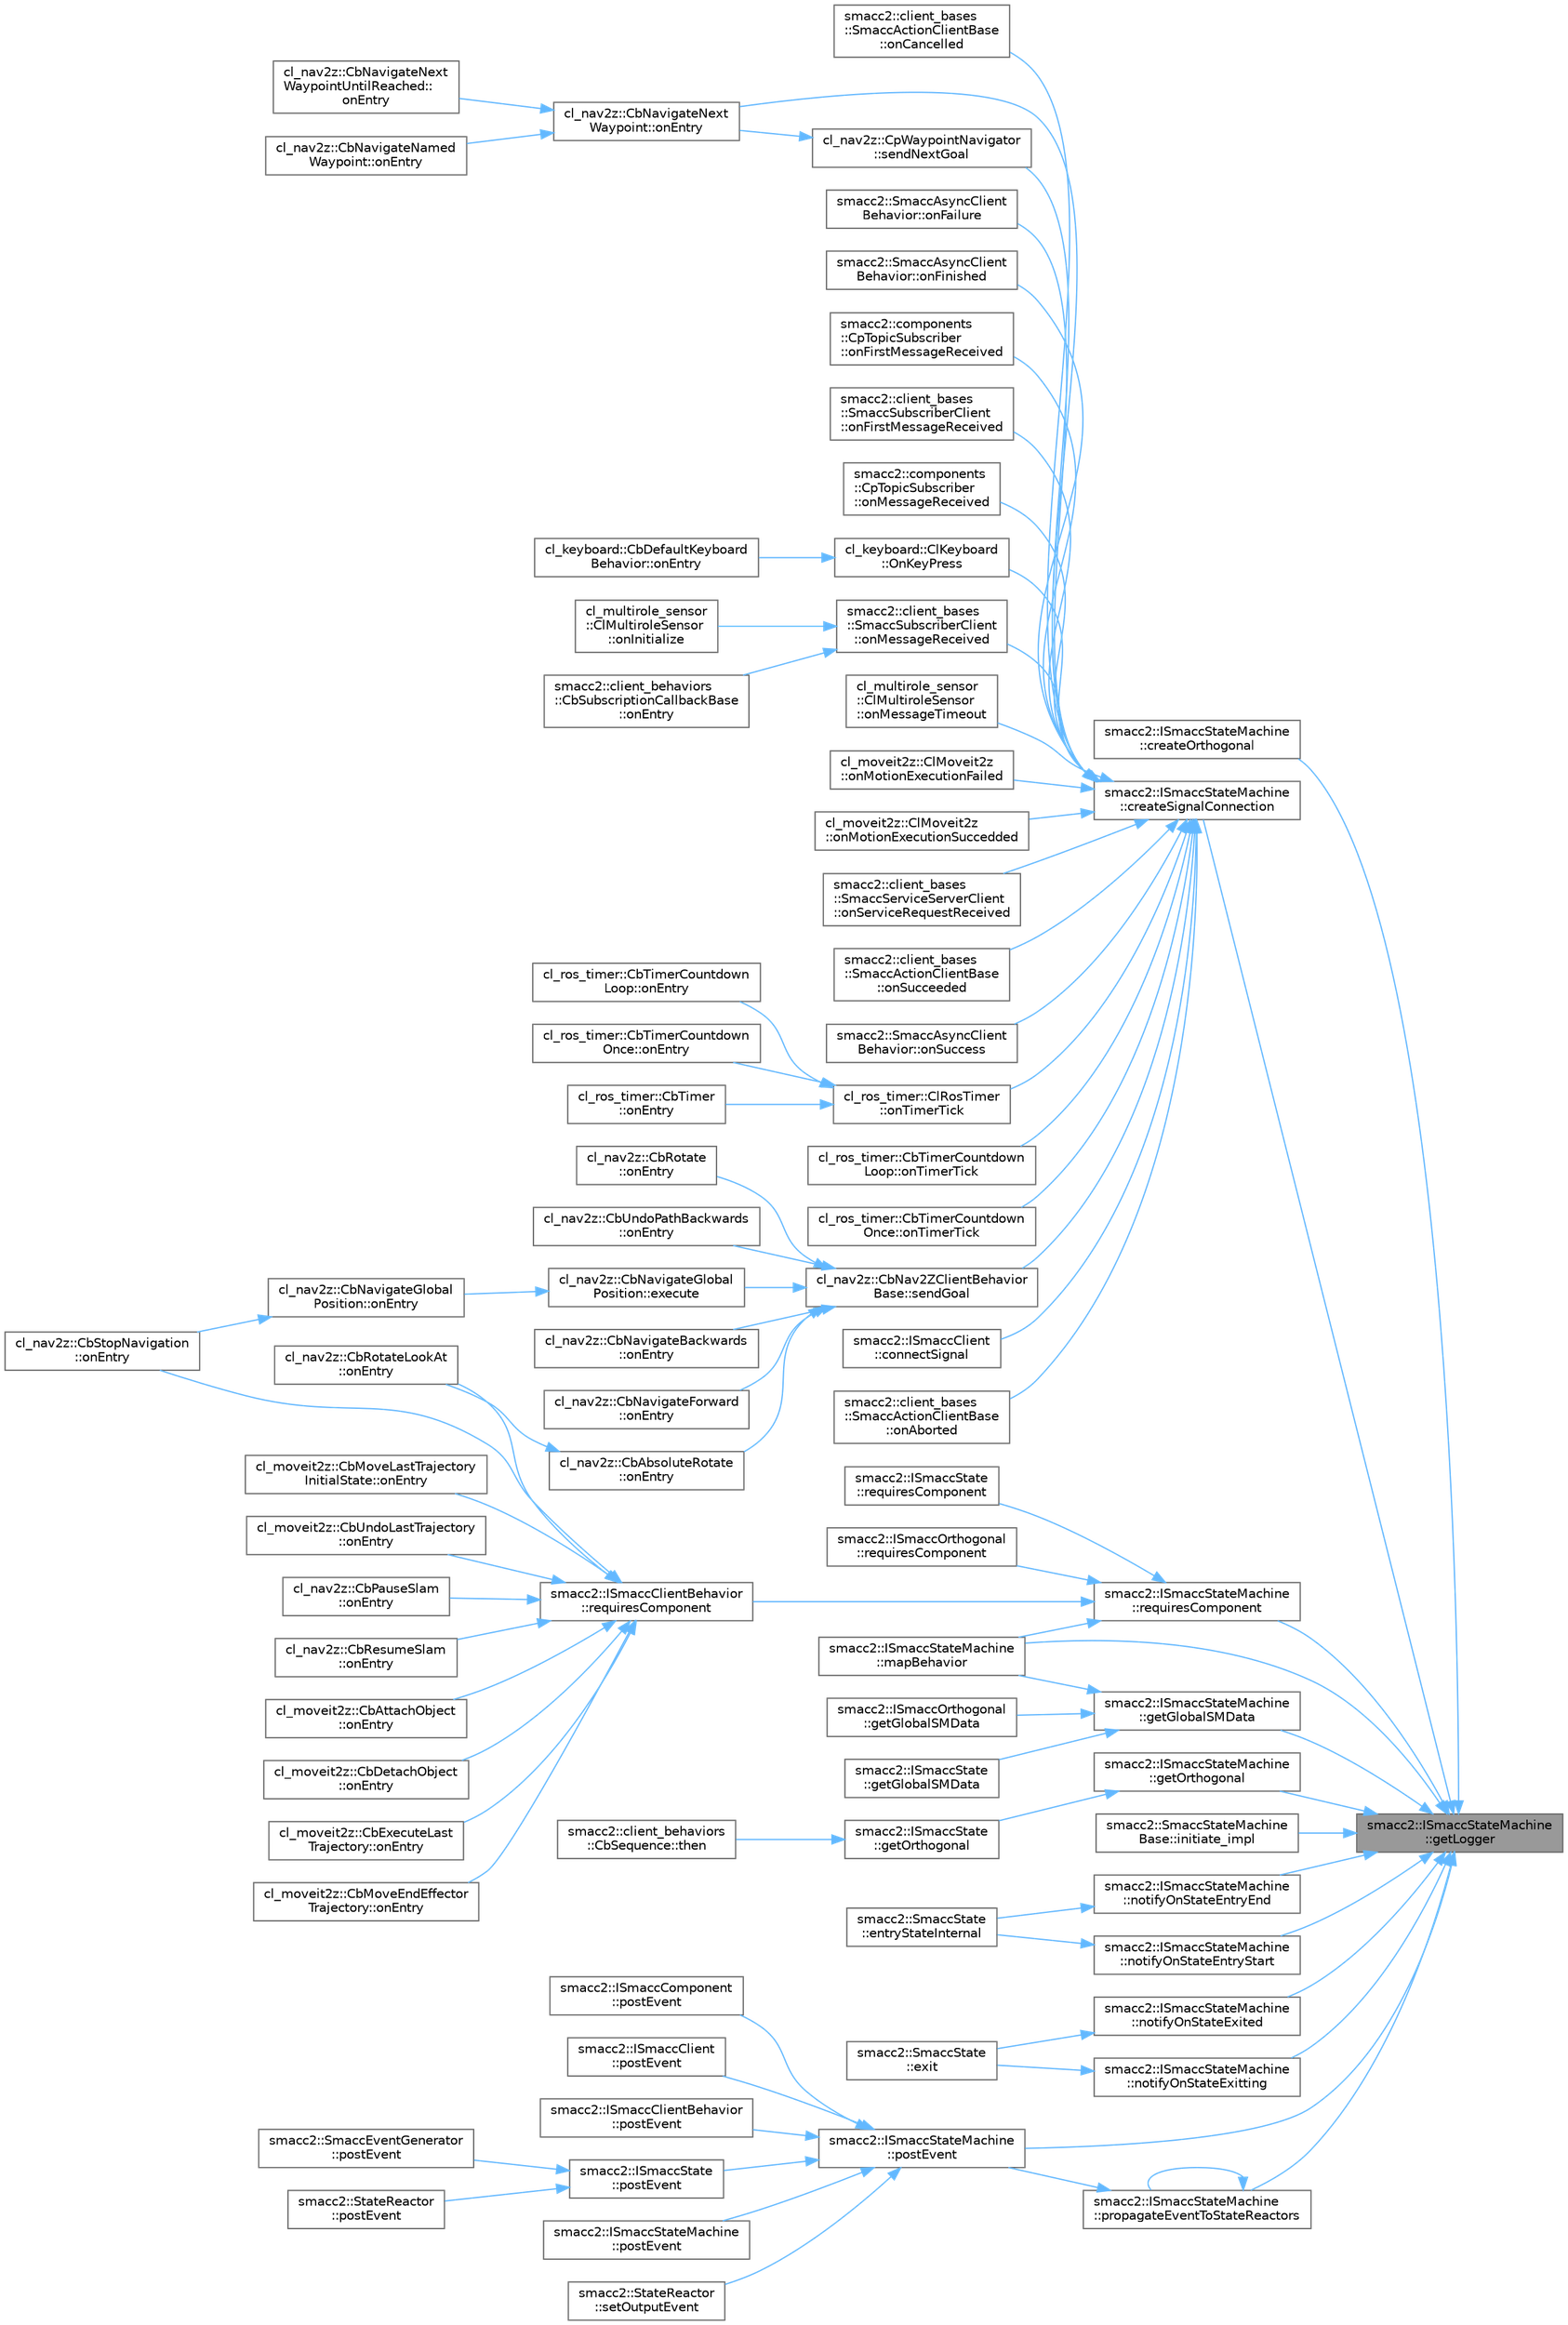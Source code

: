 digraph "smacc2::ISmaccStateMachine::getLogger"
{
 // LATEX_PDF_SIZE
  bgcolor="transparent";
  edge [fontname=Helvetica,fontsize=10,labelfontname=Helvetica,labelfontsize=10];
  node [fontname=Helvetica,fontsize=10,shape=box,height=0.2,width=0.4];
  rankdir="RL";
  Node1 [label="smacc2::ISmaccStateMachine\l::getLogger",height=0.2,width=0.4,color="gray40", fillcolor="grey60", style="filled", fontcolor="black",tooltip=" "];
  Node1 -> Node2 [dir="back",color="steelblue1",style="solid"];
  Node2 [label="smacc2::ISmaccStateMachine\l::createOrthogonal",height=0.2,width=0.4,color="grey40", fillcolor="white", style="filled",URL="$classsmacc2_1_1ISmaccStateMachine.html#a8c25c07a2f7f9eb9353df0993657305a",tooltip=" "];
  Node1 -> Node3 [dir="back",color="steelblue1",style="solid"];
  Node3 [label="smacc2::ISmaccStateMachine\l::createSignalConnection",height=0.2,width=0.4,color="grey40", fillcolor="white", style="filled",URL="$classsmacc2_1_1ISmaccStateMachine.html#a25f13e947197c61b66c12cf58ee351d5",tooltip=" "];
  Node3 -> Node4 [dir="back",color="steelblue1",style="solid"];
  Node4 [label="smacc2::ISmaccClient\l::connectSignal",height=0.2,width=0.4,color="grey40", fillcolor="white", style="filled",URL="$classsmacc2_1_1ISmaccClient.html#ac0680af4bb4c9f7e1b07a4ca866fb5e7",tooltip=" "];
  Node3 -> Node5 [dir="back",color="steelblue1",style="solid"];
  Node5 [label="smacc2::client_bases\l::SmaccActionClientBase\l::onAborted",height=0.2,width=0.4,color="grey40", fillcolor="white", style="filled",URL="$classsmacc2_1_1client__bases_1_1SmaccActionClientBase.html#a1d9dcf6e7552644a1009f9d5cdc7157b",tooltip=" "];
  Node3 -> Node6 [dir="back",color="steelblue1",style="solid"];
  Node6 [label="smacc2::client_bases\l::SmaccActionClientBase\l::onCancelled",height=0.2,width=0.4,color="grey40", fillcolor="white", style="filled",URL="$classsmacc2_1_1client__bases_1_1SmaccActionClientBase.html#ad10aab26b6ed355f8088a10ba234a16d",tooltip=" "];
  Node3 -> Node7 [dir="back",color="steelblue1",style="solid"];
  Node7 [label="cl_nav2z::CbNavigateNext\lWaypoint::onEntry",height=0.2,width=0.4,color="grey40", fillcolor="white", style="filled",URL="$classcl__nav2z_1_1CbNavigateNextWaypoint.html#ac546e1622eb9894228846b814e48afea",tooltip=" "];
  Node7 -> Node8 [dir="back",color="steelblue1",style="solid"];
  Node8 [label="cl_nav2z::CbNavigateNamed\lWaypoint::onEntry",height=0.2,width=0.4,color="grey40", fillcolor="white", style="filled",URL="$classcl__nav2z_1_1CbNavigateNamedWaypoint.html#a08fc01469398220c035e7c3fac4ae598",tooltip=" "];
  Node7 -> Node9 [dir="back",color="steelblue1",style="solid"];
  Node9 [label="cl_nav2z::CbNavigateNext\lWaypointUntilReached::\lonEntry",height=0.2,width=0.4,color="grey40", fillcolor="white", style="filled",URL="$classcl__nav2z_1_1CbNavigateNextWaypointUntilReached.html#a8768836e087f12cbb477aa509e28a947",tooltip=" "];
  Node3 -> Node10 [dir="back",color="steelblue1",style="solid"];
  Node10 [label="smacc2::SmaccAsyncClient\lBehavior::onFailure",height=0.2,width=0.4,color="grey40", fillcolor="white", style="filled",URL="$classsmacc2_1_1SmaccAsyncClientBehavior.html#a5d817837a744a9dcb521dd9ffc0c09ed",tooltip=" "];
  Node3 -> Node11 [dir="back",color="steelblue1",style="solid"];
  Node11 [label="smacc2::SmaccAsyncClient\lBehavior::onFinished",height=0.2,width=0.4,color="grey40", fillcolor="white", style="filled",URL="$classsmacc2_1_1SmaccAsyncClientBehavior.html#a69d58683dda527f1e1ec0c11d05902a8",tooltip=" "];
  Node3 -> Node12 [dir="back",color="steelblue1",style="solid"];
  Node12 [label="smacc2::components\l::CpTopicSubscriber\l::onFirstMessageReceived",height=0.2,width=0.4,color="grey40", fillcolor="white", style="filled",URL="$classsmacc2_1_1components_1_1CpTopicSubscriber.html#aa4006bd5ef4b77baa94424c492bd07c3",tooltip=" "];
  Node3 -> Node13 [dir="back",color="steelblue1",style="solid"];
  Node13 [label="smacc2::client_bases\l::SmaccSubscriberClient\l::onFirstMessageReceived",height=0.2,width=0.4,color="grey40", fillcolor="white", style="filled",URL="$classsmacc2_1_1client__bases_1_1SmaccSubscriberClient.html#a2003cefbb3fe68be86e5daeba14d3ecb",tooltip=" "];
  Node3 -> Node14 [dir="back",color="steelblue1",style="solid"];
  Node14 [label="cl_keyboard::ClKeyboard\l::OnKeyPress",height=0.2,width=0.4,color="grey40", fillcolor="white", style="filled",URL="$classcl__keyboard_1_1ClKeyboard.html#ae9f4a6dc1ce18397394a432826970baa",tooltip=" "];
  Node14 -> Node15 [dir="back",color="steelblue1",style="solid"];
  Node15 [label="cl_keyboard::CbDefaultKeyboard\lBehavior::onEntry",height=0.2,width=0.4,color="grey40", fillcolor="white", style="filled",URL="$classcl__keyboard_1_1CbDefaultKeyboardBehavior.html#a06e49d8c78aeffecf74c27b05f529a3a",tooltip=" "];
  Node3 -> Node16 [dir="back",color="steelblue1",style="solid"];
  Node16 [label="smacc2::components\l::CpTopicSubscriber\l::onMessageReceived",height=0.2,width=0.4,color="grey40", fillcolor="white", style="filled",URL="$classsmacc2_1_1components_1_1CpTopicSubscriber.html#a485756a35bdf09bcbc55bc3d7fd036c0",tooltip=" "];
  Node3 -> Node17 [dir="back",color="steelblue1",style="solid"];
  Node17 [label="smacc2::client_bases\l::SmaccSubscriberClient\l::onMessageReceived",height=0.2,width=0.4,color="grey40", fillcolor="white", style="filled",URL="$classsmacc2_1_1client__bases_1_1SmaccSubscriberClient.html#a1a91b6043e8a00862fd505ee7d8d86f6",tooltip=" "];
  Node17 -> Node18 [dir="back",color="steelblue1",style="solid"];
  Node18 [label="smacc2::client_behaviors\l::CbSubscriptionCallbackBase\l::onEntry",height=0.2,width=0.4,color="grey40", fillcolor="white", style="filled",URL="$classsmacc2_1_1client__behaviors_1_1CbSubscriptionCallbackBase.html#a6012d64247d5ccd219984a527a52cf86",tooltip=" "];
  Node17 -> Node19 [dir="back",color="steelblue1",style="solid"];
  Node19 [label="cl_multirole_sensor\l::ClMultiroleSensor\l::onInitialize",height=0.2,width=0.4,color="grey40", fillcolor="white", style="filled",URL="$classcl__multirole__sensor_1_1ClMultiroleSensor.html#ad929536dd86df76612202a7221c72a4e",tooltip=" "];
  Node3 -> Node20 [dir="back",color="steelblue1",style="solid"];
  Node20 [label="cl_multirole_sensor\l::ClMultiroleSensor\l::onMessageTimeout",height=0.2,width=0.4,color="grey40", fillcolor="white", style="filled",URL="$classcl__multirole__sensor_1_1ClMultiroleSensor.html#a6b999987a7e94df7281ebedfa00962ad",tooltip=" "];
  Node3 -> Node21 [dir="back",color="steelblue1",style="solid"];
  Node21 [label="cl_moveit2z::ClMoveit2z\l::onMotionExecutionFailed",height=0.2,width=0.4,color="grey40", fillcolor="white", style="filled",URL="$classcl__moveit2z_1_1ClMoveit2z.html#a7a7c3f0ff43f10967da889f0ec908072",tooltip=" "];
  Node3 -> Node22 [dir="back",color="steelblue1",style="solid"];
  Node22 [label="cl_moveit2z::ClMoveit2z\l::onMotionExecutionSuccedded",height=0.2,width=0.4,color="grey40", fillcolor="white", style="filled",URL="$classcl__moveit2z_1_1ClMoveit2z.html#a1fbc14474f928c8d559c21cf69638c0b",tooltip=" "];
  Node3 -> Node23 [dir="back",color="steelblue1",style="solid"];
  Node23 [label="smacc2::client_bases\l::SmaccServiceServerClient\l::onServiceRequestReceived",height=0.2,width=0.4,color="grey40", fillcolor="white", style="filled",URL="$classsmacc2_1_1client__bases_1_1SmaccServiceServerClient.html#ad6941fbdc9035fab371a3dee40f91b50",tooltip=" "];
  Node3 -> Node24 [dir="back",color="steelblue1",style="solid"];
  Node24 [label="smacc2::client_bases\l::SmaccActionClientBase\l::onSucceeded",height=0.2,width=0.4,color="grey40", fillcolor="white", style="filled",URL="$classsmacc2_1_1client__bases_1_1SmaccActionClientBase.html#a6f37d69935254227c9f7572a54817e5a",tooltip=" "];
  Node3 -> Node25 [dir="back",color="steelblue1",style="solid"];
  Node25 [label="smacc2::SmaccAsyncClient\lBehavior::onSuccess",height=0.2,width=0.4,color="grey40", fillcolor="white", style="filled",URL="$classsmacc2_1_1SmaccAsyncClientBehavior.html#ab7828008901afb13199d8fce9ca5dea0",tooltip=" "];
  Node3 -> Node26 [dir="back",color="steelblue1",style="solid"];
  Node26 [label="cl_ros_timer::ClRosTimer\l::onTimerTick",height=0.2,width=0.4,color="grey40", fillcolor="white", style="filled",URL="$classcl__ros__timer_1_1ClRosTimer.html#a7edcc057bfb5a25fe0892755137dd8da",tooltip=" "];
  Node26 -> Node27 [dir="back",color="steelblue1",style="solid"];
  Node27 [label="cl_ros_timer::CbTimer\l::onEntry",height=0.2,width=0.4,color="grey40", fillcolor="white", style="filled",URL="$classcl__ros__timer_1_1CbTimer.html#aceba45e86271cf1b7333e2f42c246a38",tooltip=" "];
  Node26 -> Node28 [dir="back",color="steelblue1",style="solid"];
  Node28 [label="cl_ros_timer::CbTimerCountdown\lLoop::onEntry",height=0.2,width=0.4,color="grey40", fillcolor="white", style="filled",URL="$classcl__ros__timer_1_1CbTimerCountdownLoop.html#aa088f15db4fb2c307c86b30b2e1f7744",tooltip=" "];
  Node26 -> Node29 [dir="back",color="steelblue1",style="solid"];
  Node29 [label="cl_ros_timer::CbTimerCountdown\lOnce::onEntry",height=0.2,width=0.4,color="grey40", fillcolor="white", style="filled",URL="$classcl__ros__timer_1_1CbTimerCountdownOnce.html#a613662c4a4106ece0ce1dee198d1aba2",tooltip=" "];
  Node3 -> Node30 [dir="back",color="steelblue1",style="solid"];
  Node30 [label="cl_ros_timer::CbTimerCountdown\lLoop::onTimerTick",height=0.2,width=0.4,color="grey40", fillcolor="white", style="filled",URL="$classcl__ros__timer_1_1CbTimerCountdownLoop.html#ad251cc8444ca7070f64658bbb77e1275",tooltip=" "];
  Node3 -> Node31 [dir="back",color="steelblue1",style="solid"];
  Node31 [label="cl_ros_timer::CbTimerCountdown\lOnce::onTimerTick",height=0.2,width=0.4,color="grey40", fillcolor="white", style="filled",URL="$classcl__ros__timer_1_1CbTimerCountdownOnce.html#a1e20a8c9a9907db8a1d7dacf8c60ad27",tooltip=" "];
  Node3 -> Node32 [dir="back",color="steelblue1",style="solid"];
  Node32 [label="cl_nav2z::CbNav2ZClientBehavior\lBase::sendGoal",height=0.2,width=0.4,color="grey40", fillcolor="white", style="filled",URL="$classcl__nav2z_1_1CbNav2ZClientBehaviorBase.html#a1b4b0601a185ffc77453c1a5b35d21e0",tooltip=" "];
  Node32 -> Node33 [dir="back",color="steelblue1",style="solid"];
  Node33 [label="cl_nav2z::CbNavigateGlobal\lPosition::execute",height=0.2,width=0.4,color="grey40", fillcolor="white", style="filled",URL="$classcl__nav2z_1_1CbNavigateGlobalPosition.html#acc4b46d05935ce9f6afd3abc583d15d1",tooltip=" "];
  Node33 -> Node34 [dir="back",color="steelblue1",style="solid"];
  Node34 [label="cl_nav2z::CbNavigateGlobal\lPosition::onEntry",height=0.2,width=0.4,color="grey40", fillcolor="white", style="filled",URL="$classcl__nav2z_1_1CbNavigateGlobalPosition.html#a4d66c40d65ba439921e9b6fce8709ae3",tooltip=" "];
  Node34 -> Node35 [dir="back",color="steelblue1",style="solid"];
  Node35 [label="cl_nav2z::CbStopNavigation\l::onEntry",height=0.2,width=0.4,color="grey40", fillcolor="white", style="filled",URL="$classcl__nav2z_1_1CbStopNavigation.html#a7928708eb42b3ab14df5f280a5c86b1a",tooltip=" "];
  Node32 -> Node36 [dir="back",color="steelblue1",style="solid"];
  Node36 [label="cl_nav2z::CbAbsoluteRotate\l::onEntry",height=0.2,width=0.4,color="grey40", fillcolor="white", style="filled",URL="$classcl__nav2z_1_1CbAbsoluteRotate.html#a7a0d844c774290aa785c14a3e7d87f05",tooltip=" "];
  Node36 -> Node37 [dir="back",color="steelblue1",style="solid"];
  Node37 [label="cl_nav2z::CbRotateLookAt\l::onEntry",height=0.2,width=0.4,color="grey40", fillcolor="white", style="filled",URL="$classcl__nav2z_1_1CbRotateLookAt.html#a415f89642f17e9111647d2318ed9b053",tooltip=" "];
  Node32 -> Node38 [dir="back",color="steelblue1",style="solid"];
  Node38 [label="cl_nav2z::CbNavigateBackwards\l::onEntry",height=0.2,width=0.4,color="grey40", fillcolor="white", style="filled",URL="$classcl__nav2z_1_1CbNavigateBackwards.html#acef8d8088ab7c70d8cbdcbecbaae8f80",tooltip=" "];
  Node32 -> Node39 [dir="back",color="steelblue1",style="solid"];
  Node39 [label="cl_nav2z::CbNavigateForward\l::onEntry",height=0.2,width=0.4,color="grey40", fillcolor="white", style="filled",URL="$classcl__nav2z_1_1CbNavigateForward.html#ae56089851b4128ca0adeeb3c885770cf",tooltip=" "];
  Node32 -> Node40 [dir="back",color="steelblue1",style="solid"];
  Node40 [label="cl_nav2z::CbRotate\l::onEntry",height=0.2,width=0.4,color="grey40", fillcolor="white", style="filled",URL="$classcl__nav2z_1_1CbRotate.html#a73303c69ad571c99128374b7b9627154",tooltip=" "];
  Node32 -> Node41 [dir="back",color="steelblue1",style="solid"];
  Node41 [label="cl_nav2z::CbUndoPathBackwards\l::onEntry",height=0.2,width=0.4,color="grey40", fillcolor="white", style="filled",URL="$classcl__nav2z_1_1CbUndoPathBackwards.html#a91ca11650da3d18f9815794613f95644",tooltip=" "];
  Node3 -> Node42 [dir="back",color="steelblue1",style="solid"];
  Node42 [label="cl_nav2z::CpWaypointNavigator\l::sendNextGoal",height=0.2,width=0.4,color="grey40", fillcolor="white", style="filled",URL="$classcl__nav2z_1_1CpWaypointNavigator.html#a49a0d507b675a2c551a0095401ee24e5",tooltip=" "];
  Node42 -> Node7 [dir="back",color="steelblue1",style="solid"];
  Node1 -> Node43 [dir="back",color="steelblue1",style="solid"];
  Node43 [label="smacc2::ISmaccStateMachine\l::getGlobalSMData",height=0.2,width=0.4,color="grey40", fillcolor="white", style="filled",URL="$classsmacc2_1_1ISmaccStateMachine.html#a2047828666098a8271e3416e90c747b5",tooltip=" "];
  Node43 -> Node44 [dir="back",color="steelblue1",style="solid"];
  Node44 [label="smacc2::ISmaccOrthogonal\l::getGlobalSMData",height=0.2,width=0.4,color="grey40", fillcolor="white", style="filled",URL="$classsmacc2_1_1ISmaccOrthogonal.html#a8375c7479e15feb2d233e45bb0d9787d",tooltip=" "];
  Node43 -> Node45 [dir="back",color="steelblue1",style="solid"];
  Node45 [label="smacc2::ISmaccState\l::getGlobalSMData",height=0.2,width=0.4,color="grey40", fillcolor="white", style="filled",URL="$classsmacc2_1_1ISmaccState.html#a4f79e83e92e229510b280fb0ba7c007d",tooltip=" "];
  Node43 -> Node46 [dir="back",color="steelblue1",style="solid"];
  Node46 [label="smacc2::ISmaccStateMachine\l::mapBehavior",height=0.2,width=0.4,color="grey40", fillcolor="white", style="filled",URL="$classsmacc2_1_1ISmaccStateMachine.html#a68fe2295cd4cea26ef02e989c469010a",tooltip=" "];
  Node1 -> Node47 [dir="back",color="steelblue1",style="solid"];
  Node47 [label="smacc2::ISmaccStateMachine\l::getOrthogonal",height=0.2,width=0.4,color="grey40", fillcolor="white", style="filled",URL="$classsmacc2_1_1ISmaccStateMachine.html#a45b7a0ad7fb9e02ab13f3af8fb183f41",tooltip=" "];
  Node47 -> Node48 [dir="back",color="steelblue1",style="solid"];
  Node48 [label="smacc2::ISmaccState\l::getOrthogonal",height=0.2,width=0.4,color="grey40", fillcolor="white", style="filled",URL="$classsmacc2_1_1ISmaccState.html#aab04cff8d200dd9a5dfa07a2a1e0d868",tooltip=" "];
  Node48 -> Node49 [dir="back",color="steelblue1",style="solid"];
  Node49 [label="smacc2::client_behaviors\l::CbSequence::then",height=0.2,width=0.4,color="grey40", fillcolor="white", style="filled",URL="$classsmacc2_1_1client__behaviors_1_1CbSequence.html#a07f48648d17f7ea617f9a5a3fd3963e3",tooltip=" "];
  Node1 -> Node50 [dir="back",color="steelblue1",style="solid"];
  Node50 [label="smacc2::SmaccStateMachine\lBase::initiate_impl",height=0.2,width=0.4,color="grey40", fillcolor="white", style="filled",URL="$structsmacc2_1_1SmaccStateMachineBase.html#acecb747418bcdb3781589e48bd781b3d",tooltip=" "];
  Node1 -> Node46 [dir="back",color="steelblue1",style="solid"];
  Node1 -> Node51 [dir="back",color="steelblue1",style="solid"];
  Node51 [label="smacc2::ISmaccStateMachine\l::notifyOnStateEntryEnd",height=0.2,width=0.4,color="grey40", fillcolor="white", style="filled",URL="$classsmacc2_1_1ISmaccStateMachine.html#a80d1d07569569bddd2f8fab8d5f82e58",tooltip=" "];
  Node51 -> Node52 [dir="back",color="steelblue1",style="solid"];
  Node52 [label="smacc2::SmaccState\l::entryStateInternal",height=0.2,width=0.4,color="grey40", fillcolor="white", style="filled",URL="$classsmacc2_1_1SmaccState.html#aeeaa708975d375657bf294a2935d5c9e",tooltip=" "];
  Node1 -> Node53 [dir="back",color="steelblue1",style="solid"];
  Node53 [label="smacc2::ISmaccStateMachine\l::notifyOnStateEntryStart",height=0.2,width=0.4,color="grey40", fillcolor="white", style="filled",URL="$classsmacc2_1_1ISmaccStateMachine.html#afcf1bd46804d7e1b0784067b0f8339dd",tooltip=" "];
  Node53 -> Node52 [dir="back",color="steelblue1",style="solid"];
  Node1 -> Node54 [dir="back",color="steelblue1",style="solid"];
  Node54 [label="smacc2::ISmaccStateMachine\l::notifyOnStateExited",height=0.2,width=0.4,color="grey40", fillcolor="white", style="filled",URL="$classsmacc2_1_1ISmaccStateMachine.html#a73ee6bc299f74724ad5c734b55e544c5",tooltip=" "];
  Node54 -> Node55 [dir="back",color="steelblue1",style="solid"];
  Node55 [label="smacc2::SmaccState\l::exit",height=0.2,width=0.4,color="grey40", fillcolor="white", style="filled",URL="$classsmacc2_1_1SmaccState.html#a0af186fa1ef8434232d4f4838c889aa9",tooltip=" "];
  Node1 -> Node56 [dir="back",color="steelblue1",style="solid"];
  Node56 [label="smacc2::ISmaccStateMachine\l::notifyOnStateExitting",height=0.2,width=0.4,color="grey40", fillcolor="white", style="filled",URL="$classsmacc2_1_1ISmaccStateMachine.html#a380ecb6f3767060cbc4447e6c814d917",tooltip=" "];
  Node56 -> Node55 [dir="back",color="steelblue1",style="solid"];
  Node1 -> Node57 [dir="back",color="steelblue1",style="solid"];
  Node57 [label="smacc2::ISmaccStateMachine\l::postEvent",height=0.2,width=0.4,color="grey40", fillcolor="white", style="filled",URL="$classsmacc2_1_1ISmaccStateMachine.html#aec0535bd51c1343b5465fc4d5755ae3c",tooltip=" "];
  Node57 -> Node58 [dir="back",color="steelblue1",style="solid"];
  Node58 [label="smacc2::ISmaccComponent\l::postEvent",height=0.2,width=0.4,color="grey40", fillcolor="white", style="filled",URL="$classsmacc2_1_1ISmaccComponent.html#aaaff9fc7df1f88e9736438932a5ec0e4",tooltip=" "];
  Node57 -> Node59 [dir="back",color="steelblue1",style="solid"];
  Node59 [label="smacc2::ISmaccClient\l::postEvent",height=0.2,width=0.4,color="grey40", fillcolor="white", style="filled",URL="$classsmacc2_1_1ISmaccClient.html#a69344d3bdf6a20ff76a6b66f81fab028",tooltip=" "];
  Node57 -> Node60 [dir="back",color="steelblue1",style="solid"];
  Node60 [label="smacc2::ISmaccClientBehavior\l::postEvent",height=0.2,width=0.4,color="grey40", fillcolor="white", style="filled",URL="$classsmacc2_1_1ISmaccClientBehavior.html#a400af032797d2461602187cd52590287",tooltip=" "];
  Node57 -> Node61 [dir="back",color="steelblue1",style="solid"];
  Node61 [label="smacc2::ISmaccState\l::postEvent",height=0.2,width=0.4,color="grey40", fillcolor="white", style="filled",URL="$classsmacc2_1_1ISmaccState.html#ad676e7d68ec31e1d4fa271832bdde076",tooltip=" "];
  Node61 -> Node62 [dir="back",color="steelblue1",style="solid"];
  Node62 [label="smacc2::SmaccEventGenerator\l::postEvent",height=0.2,width=0.4,color="grey40", fillcolor="white", style="filled",URL="$classsmacc2_1_1SmaccEventGenerator.html#a8383a8c6d1ccd4bfb77b3389ea6d0dab",tooltip=" "];
  Node61 -> Node63 [dir="back",color="steelblue1",style="solid"];
  Node63 [label="smacc2::StateReactor\l::postEvent",height=0.2,width=0.4,color="grey40", fillcolor="white", style="filled",URL="$classsmacc2_1_1StateReactor.html#ab4b8fe1d7d79eebffa16b4b478678625",tooltip=" "];
  Node57 -> Node64 [dir="back",color="steelblue1",style="solid"];
  Node64 [label="smacc2::ISmaccStateMachine\l::postEvent",height=0.2,width=0.4,color="grey40", fillcolor="white", style="filled",URL="$classsmacc2_1_1ISmaccStateMachine.html#a46ecff5248c013535244afae7dfacabb",tooltip=" "];
  Node57 -> Node65 [dir="back",color="steelblue1",style="solid"];
  Node65 [label="smacc2::StateReactor\l::setOutputEvent",height=0.2,width=0.4,color="grey40", fillcolor="white", style="filled",URL="$classsmacc2_1_1StateReactor.html#a5dc683e0ff3ae610d88555881d9ff5d6",tooltip=" "];
  Node1 -> Node66 [dir="back",color="steelblue1",style="solid"];
  Node66 [label="smacc2::ISmaccStateMachine\l::propagateEventToStateReactors",height=0.2,width=0.4,color="grey40", fillcolor="white", style="filled",URL="$classsmacc2_1_1ISmaccStateMachine.html#a8273f9d1364a6e59ef5da7032d34f8da",tooltip=" "];
  Node66 -> Node57 [dir="back",color="steelblue1",style="solid"];
  Node66 -> Node66 [dir="back",color="steelblue1",style="solid"];
  Node1 -> Node67 [dir="back",color="steelblue1",style="solid"];
  Node67 [label="smacc2::ISmaccStateMachine\l::requiresComponent",height=0.2,width=0.4,color="grey40", fillcolor="white", style="filled",URL="$classsmacc2_1_1ISmaccStateMachine.html#ab7903e2cdba2477f131b7f86b582382e",tooltip=" "];
  Node67 -> Node46 [dir="back",color="steelblue1",style="solid"];
  Node67 -> Node68 [dir="back",color="steelblue1",style="solid"];
  Node68 [label="smacc2::ISmaccOrthogonal\l::requiresComponent",height=0.2,width=0.4,color="grey40", fillcolor="white", style="filled",URL="$classsmacc2_1_1ISmaccOrthogonal.html#ab311d0a98b4f77a42b6eb691e98d496a",tooltip=" "];
  Node67 -> Node69 [dir="back",color="steelblue1",style="solid"];
  Node69 [label="smacc2::ISmaccState\l::requiresComponent",height=0.2,width=0.4,color="grey40", fillcolor="white", style="filled",URL="$classsmacc2_1_1ISmaccState.html#aab60348d9d18890d0a90a09cd7475659",tooltip=" "];
  Node67 -> Node70 [dir="back",color="steelblue1",style="solid"];
  Node70 [label="smacc2::ISmaccClientBehavior\l::requiresComponent",height=0.2,width=0.4,color="grey40", fillcolor="white", style="filled",URL="$classsmacc2_1_1ISmaccClientBehavior.html#ae07cf749254cca233e15dc6f991aec12",tooltip=" "];
  Node70 -> Node71 [dir="back",color="steelblue1",style="solid"];
  Node71 [label="cl_moveit2z::CbAttachObject\l::onEntry",height=0.2,width=0.4,color="grey40", fillcolor="white", style="filled",URL="$classcl__moveit2z_1_1CbAttachObject.html#a10b91a3fdbe2f6af80ed230fd9fe80fe",tooltip=" "];
  Node70 -> Node72 [dir="back",color="steelblue1",style="solid"];
  Node72 [label="cl_moveit2z::CbDetachObject\l::onEntry",height=0.2,width=0.4,color="grey40", fillcolor="white", style="filled",URL="$classcl__moveit2z_1_1CbDetachObject.html#aaf4240d28b25e847df2be730fd49a017",tooltip=" "];
  Node70 -> Node73 [dir="back",color="steelblue1",style="solid"];
  Node73 [label="cl_moveit2z::CbExecuteLast\lTrajectory::onEntry",height=0.2,width=0.4,color="grey40", fillcolor="white", style="filled",URL="$classcl__moveit2z_1_1CbExecuteLastTrajectory.html#ac9bcff11f50ac9e46cf3c686480d6701",tooltip=" "];
  Node70 -> Node74 [dir="back",color="steelblue1",style="solid"];
  Node74 [label="cl_moveit2z::CbMoveEndEffector\lTrajectory::onEntry",height=0.2,width=0.4,color="grey40", fillcolor="white", style="filled",URL="$classcl__moveit2z_1_1CbMoveEndEffectorTrajectory.html#a9fd96e90f5bac10e611806e37a087378",tooltip=" "];
  Node70 -> Node75 [dir="back",color="steelblue1",style="solid"];
  Node75 [label="cl_moveit2z::CbMoveLastTrajectory\lInitialState::onEntry",height=0.2,width=0.4,color="grey40", fillcolor="white", style="filled",URL="$classcl__moveit2z_1_1CbMoveLastTrajectoryInitialState.html#ad24c008d5ff35d9475ad658015e88317",tooltip=" "];
  Node70 -> Node76 [dir="back",color="steelblue1",style="solid"];
  Node76 [label="cl_moveit2z::CbUndoLastTrajectory\l::onEntry",height=0.2,width=0.4,color="grey40", fillcolor="white", style="filled",URL="$classcl__moveit2z_1_1CbUndoLastTrajectory.html#a16d267121356eeb0c8042ae8af07793f",tooltip=" "];
  Node70 -> Node77 [dir="back",color="steelblue1",style="solid"];
  Node77 [label="cl_nav2z::CbPauseSlam\l::onEntry",height=0.2,width=0.4,color="grey40", fillcolor="white", style="filled",URL="$classcl__nav2z_1_1CbPauseSlam.html#a71e51fae6cced9d07050abeaa5939c04",tooltip=" "];
  Node70 -> Node78 [dir="back",color="steelblue1",style="solid"];
  Node78 [label="cl_nav2z::CbResumeSlam\l::onEntry",height=0.2,width=0.4,color="grey40", fillcolor="white", style="filled",URL="$classcl__nav2z_1_1CbResumeSlam.html#a12e6681b8c02ca2334a7c2859dd3c4b5",tooltip=" "];
  Node70 -> Node37 [dir="back",color="steelblue1",style="solid"];
  Node70 -> Node35 [dir="back",color="steelblue1",style="solid"];
}

